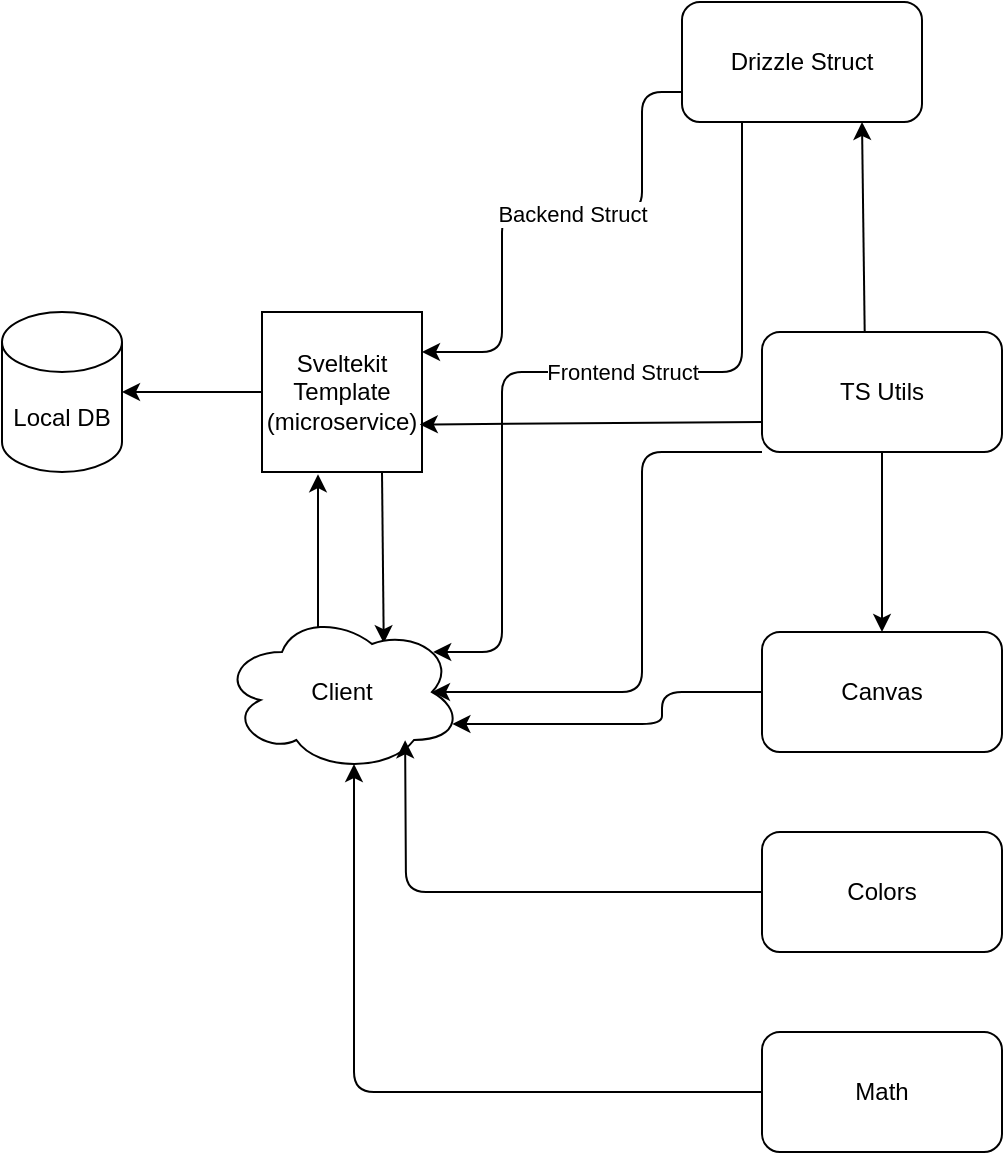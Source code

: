 <mxfile>
    <diagram id="9PPvbMNQ_5R55Cw5nUzB" name="Page-1">
        <mxGraphModel dx="1343" dy="914" grid="1" gridSize="10" guides="1" tooltips="1" connect="1" arrows="1" fold="1" page="1" pageScale="1" pageWidth="850" pageHeight="1100" math="0" shadow="0">
            <root>
                <mxCell id="0"/>
                <mxCell id="1" parent="0"/>
                <mxCell id="9" style="edgeStyle=none;html=1;exitX=0;exitY=0.5;exitDx=0;exitDy=0;" parent="1" source="2" target="8" edge="1">
                    <mxGeometry relative="1" as="geometry"/>
                </mxCell>
                <mxCell id="41" style="edgeStyle=none;html=1;exitX=0.75;exitY=1;exitDx=0;exitDy=0;entryX=0.674;entryY=0.195;entryDx=0;entryDy=0;entryPerimeter=0;" parent="1" source="2" target="16" edge="1">
                    <mxGeometry relative="1" as="geometry"/>
                </mxCell>
                <mxCell id="2" value="Sveltekit&lt;br&gt;Template&lt;br&gt;(microservice)" style="whiteSpace=wrap;html=1;aspect=fixed;" parent="1" vertex="1">
                    <mxGeometry x="270" y="400" width="80" height="80" as="geometry"/>
                </mxCell>
                <mxCell id="8" value="Local DB" style="shape=cylinder3;whiteSpace=wrap;html=1;boundedLbl=1;backgroundOutline=1;size=15;" parent="1" vertex="1">
                    <mxGeometry x="140" y="400" width="60" height="80" as="geometry"/>
                </mxCell>
                <mxCell id="14" style="edgeStyle=none;html=1;exitX=0;exitY=0.75;exitDx=0;exitDy=0;entryX=1;entryY=0.25;entryDx=0;entryDy=0;" parent="1" source="11" target="2" edge="1">
                    <mxGeometry relative="1" as="geometry">
                        <Array as="points">
                            <mxPoint x="460" y="290"/>
                            <mxPoint x="460" y="350"/>
                            <mxPoint x="420" y="350"/>
                            <mxPoint x="390" y="350"/>
                            <mxPoint x="390" y="420"/>
                        </Array>
                    </mxGeometry>
                </mxCell>
                <mxCell id="15" value="Backend Struct" style="edgeLabel;html=1;align=center;verticalAlign=middle;resizable=0;points=[];" parent="14" vertex="1" connectable="0">
                    <mxGeometry x="-0.062" y="1" relative="1" as="geometry">
                        <mxPoint x="7" as="offset"/>
                    </mxGeometry>
                </mxCell>
                <mxCell id="21" style="edgeStyle=none;html=1;exitX=0.25;exitY=1;exitDx=0;exitDy=0;entryX=0.88;entryY=0.25;entryDx=0;entryDy=0;entryPerimeter=0;" parent="1" source="11" target="16" edge="1">
                    <mxGeometry relative="1" as="geometry">
                        <Array as="points">
                            <mxPoint x="510" y="430"/>
                            <mxPoint x="390" y="430"/>
                            <mxPoint x="390" y="570"/>
                        </Array>
                    </mxGeometry>
                </mxCell>
                <mxCell id="22" value="Frontend Struct" style="edgeLabel;html=1;align=center;verticalAlign=middle;resizable=0;points=[];" parent="21" vertex="1" connectable="0">
                    <mxGeometry x="0.059" relative="1" as="geometry">
                        <mxPoint x="37" as="offset"/>
                    </mxGeometry>
                </mxCell>
                <mxCell id="11" value="Drizzle Struct" style="rounded=1;whiteSpace=wrap;html=1;" parent="1" vertex="1">
                    <mxGeometry x="480" y="245" width="120" height="60" as="geometry"/>
                </mxCell>
                <mxCell id="42" style="edgeStyle=none;html=1;exitX=0.4;exitY=0.1;exitDx=0;exitDy=0;exitPerimeter=0;entryX=0.35;entryY=1.014;entryDx=0;entryDy=0;entryPerimeter=0;" parent="1" source="16" target="2" edge="1">
                    <mxGeometry relative="1" as="geometry"/>
                </mxCell>
                <mxCell id="16" value="Client" style="ellipse;shape=cloud;whiteSpace=wrap;html=1;" parent="1" vertex="1">
                    <mxGeometry x="250" y="550" width="120" height="80" as="geometry"/>
                </mxCell>
                <mxCell id="26" style="edgeStyle=none;html=1;exitX=0.428;exitY=0.021;exitDx=0;exitDy=0;entryX=0.75;entryY=1;entryDx=0;entryDy=0;exitPerimeter=0;" parent="1" source="23" target="11" edge="1">
                    <mxGeometry relative="1" as="geometry"/>
                </mxCell>
                <mxCell id="27" style="edgeStyle=none;html=1;exitX=0;exitY=0.75;exitDx=0;exitDy=0;entryX=0.986;entryY=0.703;entryDx=0;entryDy=0;entryPerimeter=0;" parent="1" source="23" target="2" edge="1">
                    <mxGeometry relative="1" as="geometry"/>
                </mxCell>
                <mxCell id="28" style="edgeStyle=none;html=1;exitX=0;exitY=1;exitDx=0;exitDy=0;entryX=0.875;entryY=0.5;entryDx=0;entryDy=0;entryPerimeter=0;" parent="1" source="23" target="16" edge="1">
                    <mxGeometry relative="1" as="geometry">
                        <Array as="points">
                            <mxPoint x="460" y="470"/>
                            <mxPoint x="460" y="590"/>
                        </Array>
                    </mxGeometry>
                </mxCell>
                <mxCell id="36" style="edgeStyle=none;html=1;exitX=0.5;exitY=1;exitDx=0;exitDy=0;entryX=0.5;entryY=0;entryDx=0;entryDy=0;" parent="1" source="23" target="34" edge="1">
                    <mxGeometry relative="1" as="geometry"/>
                </mxCell>
                <mxCell id="23" value="TS Utils" style="rounded=1;whiteSpace=wrap;html=1;" parent="1" vertex="1">
                    <mxGeometry x="520" y="410" width="120" height="60" as="geometry"/>
                </mxCell>
                <mxCell id="35" style="edgeStyle=none;html=1;exitX=0;exitY=0.5;exitDx=0;exitDy=0;entryX=0.96;entryY=0.7;entryDx=0;entryDy=0;entryPerimeter=0;" parent="1" source="34" target="16" edge="1">
                    <mxGeometry relative="1" as="geometry">
                        <Array as="points">
                            <mxPoint x="470" y="590"/>
                            <mxPoint x="470" y="606"/>
                        </Array>
                    </mxGeometry>
                </mxCell>
                <mxCell id="34" value="Canvas" style="rounded=1;whiteSpace=wrap;html=1;" parent="1" vertex="1">
                    <mxGeometry x="520" y="560" width="120" height="60" as="geometry"/>
                </mxCell>
                <mxCell id="38" style="edgeStyle=none;html=1;exitX=0;exitY=0.5;exitDx=0;exitDy=0;entryX=0.763;entryY=0.802;entryDx=0;entryDy=0;entryPerimeter=0;" parent="1" source="37" target="16" edge="1">
                    <mxGeometry relative="1" as="geometry">
                        <Array as="points">
                            <mxPoint x="470" y="690"/>
                            <mxPoint x="342" y="690"/>
                        </Array>
                    </mxGeometry>
                </mxCell>
                <mxCell id="37" value="Colors" style="rounded=1;whiteSpace=wrap;html=1;" parent="1" vertex="1">
                    <mxGeometry x="520" y="660" width="120" height="60" as="geometry"/>
                </mxCell>
                <mxCell id="40" style="edgeStyle=none;html=1;exitX=0;exitY=0.5;exitDx=0;exitDy=0;entryX=0.55;entryY=0.95;entryDx=0;entryDy=0;entryPerimeter=0;" parent="1" source="39" target="16" edge="1">
                    <mxGeometry relative="1" as="geometry">
                        <Array as="points">
                            <mxPoint x="316" y="790"/>
                        </Array>
                    </mxGeometry>
                </mxCell>
                <mxCell id="39" value="Math" style="rounded=1;whiteSpace=wrap;html=1;" parent="1" vertex="1">
                    <mxGeometry x="520" y="760" width="120" height="60" as="geometry"/>
                </mxCell>
            </root>
        </mxGraphModel>
    </diagram>
</mxfile>
